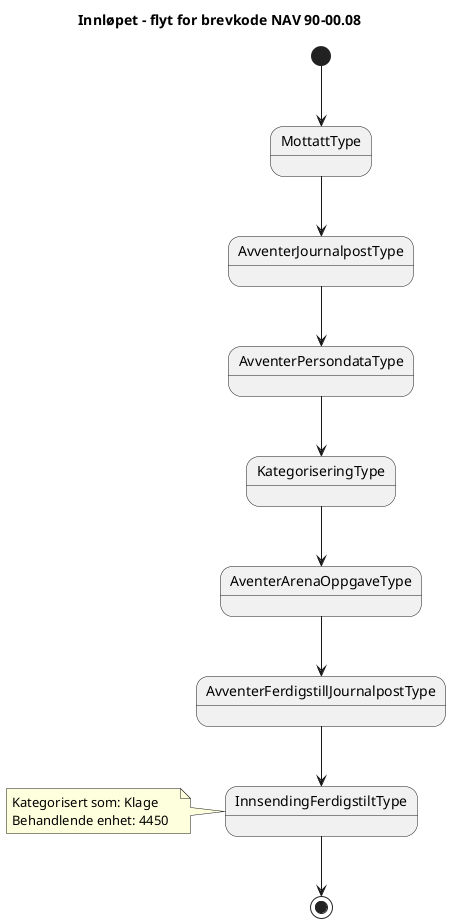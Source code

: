@startuml
title 
Innløpet – flyt for brevkode NAV 90-00.08
end title           
[*]-->MottattType
MottattType --> AvventerJournalpostType
AvventerJournalpostType --> AvventerPersondataType
AvventerPersondataType --> KategoriseringType
KategoriseringType --> AventerArenaOppgaveType
AventerArenaOppgaveType --> AvventerFerdigstillJournalpostType
AvventerFerdigstillJournalpostType --> InnsendingFerdigstiltType
InnsendingFerdigstiltType--> [*]
note left of InnsendingFerdigstiltType
Kategorisert som: Klage
Behandlende enhet: 4450  
end note
@enduml